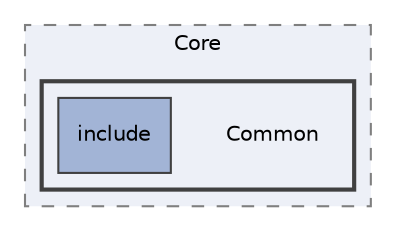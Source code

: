digraph "Common"
{
 // LATEX_PDF_SIZE
  edge [fontname="Helvetica",fontsize="10",labelfontname="Helvetica",labelfontsize="10"];
  node [fontname="Helvetica",fontsize="10",shape=record];
  compound=true
  subgraph clusterdir_cac7f9cecb9aa42a0bd05452dddd8a21 {
    graph [ bgcolor="#edf0f7", pencolor="grey50", style="filled,dashed,", label="Core", fontname="Helvetica", fontsize="10", URL="dir_cac7f9cecb9aa42a0bd05452dddd8a21.html"]
  subgraph clusterdir_d38764bbd2ed2fce86b6f67aad6c8758 {
    graph [ bgcolor="#edf0f7", pencolor="grey25", style="filled,bold,", label="", fontname="Helvetica", fontsize="10", URL="dir_d38764bbd2ed2fce86b6f67aad6c8758.html"]
    dir_d38764bbd2ed2fce86b6f67aad6c8758 [shape=plaintext, label="Common"];
  dir_0a45227f4c46c77b0068bfb15d91c4af [shape=box, label="include", style="filled,", fillcolor="#a2b4d6", color="grey25", URL="dir_0a45227f4c46c77b0068bfb15d91c4af.html"];
  }
  }
}
